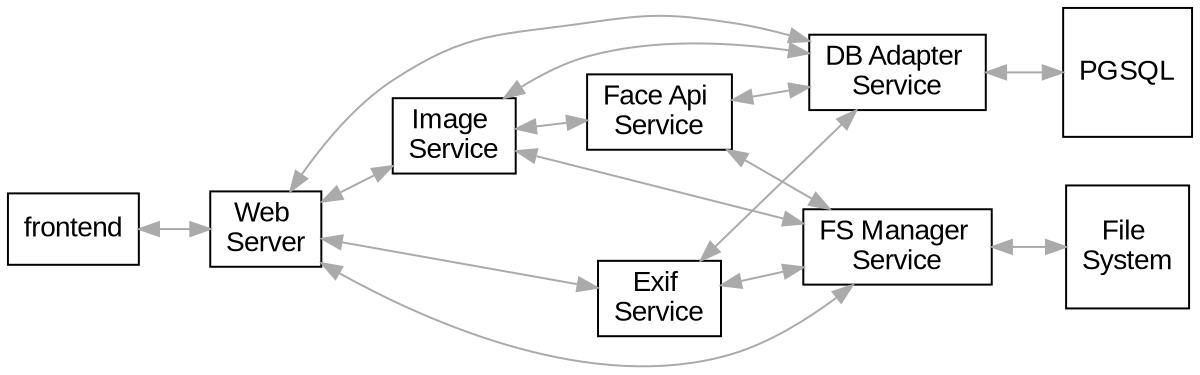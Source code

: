 /***********************************************************

		To generate architecture diagram, run the below
		command from the root of the project

		$ dot -Tpng docs/architecture-diagram.dot -o docs/img/architecture-diagram.png

************************************************************/

digraph finite_state_machine {
  rankdir=LR;
	size="8,4";
	// square brackets hold attributes
	node [fontname=Arial
				fixedsize=false
				shape=polygon
				sides=4]
	edge [arrowhead=normal
				dir=both
				color="#aaaaaa"]

  ws 					[ label="Web \nServer" ]
	db_adapter 	[ label="DB Adapter \nService"]
  exif 				[ label="Exif \nService"]
	img_resize 	[ label="Image \nService"]
	face_api 		[ label="Face Api \nService"]
	fs_manager 	[ label="FS Manager \nService"]
	fs 					[ label="File \nSystem"
								shape="square"]
  db 					[ label="PGSQL"
								shape="square"]
	frontend 		[ shape="box"]

	/*****************************
	 Do the image meta processing as
	 soon the image is uploaded
	*****************************/
	frontend -> ws -> {exif, img_resize}

	/*****************************
		And these services are expected to run async
	*****************************/
	{rank=L1; exif, img_resize}
	{rank=L2; db_adapter, fs_manager}

	/*****************************
		All the services are connected
		to db and file system
	*****************************/
	{ws, exif, face_api, img_resize}
		-> db_adapter	-> db

	{ws, exif, face_api, img_resize}
		-> fs_manager -> fs

	img_resize -> face_api
}
